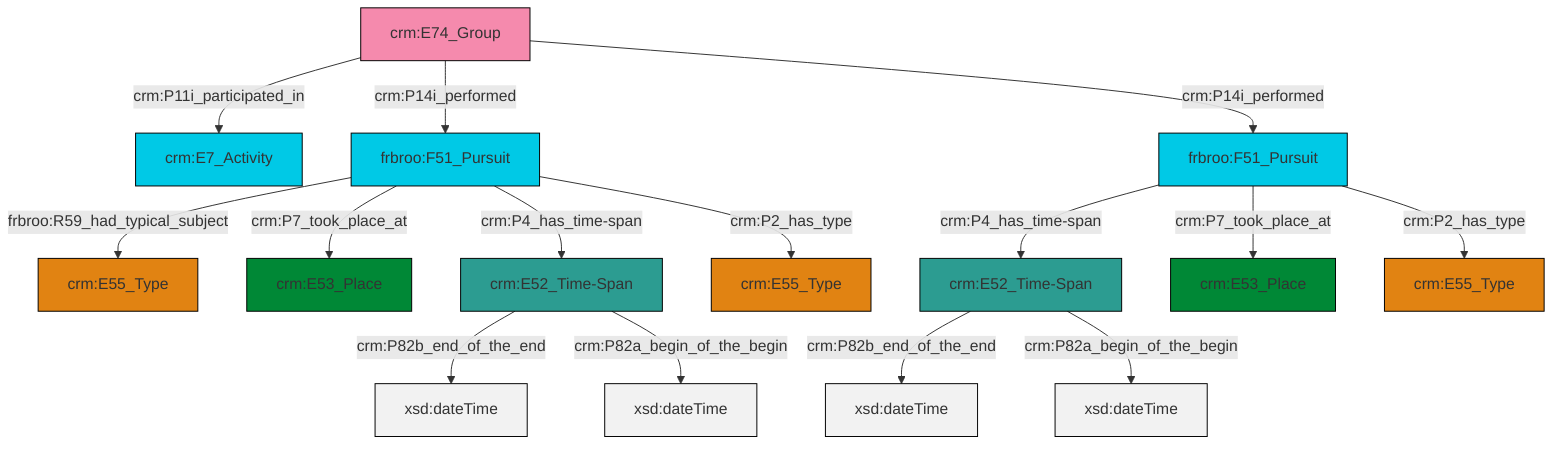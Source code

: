 graph TD
classDef Literal fill:#f2f2f2,stroke:#000000;
classDef CRM_Entity fill:#FFFFFF,stroke:#000000;
classDef Temporal_Entity fill:#00C9E6, stroke:#000000;
classDef Type fill:#E18312, stroke:#000000;
classDef Time-Span fill:#2C9C91, stroke:#000000;
classDef Appellation fill:#FFEB7F, stroke:#000000;
classDef Place fill:#008836, stroke:#000000;
classDef Persistent_Item fill:#B266B2, stroke:#000000;
classDef Conceptual_Object fill:#FFD700, stroke:#000000;
classDef Physical_Thing fill:#D2B48C, stroke:#000000;
classDef Actor fill:#f58aad, stroke:#000000;
classDef PC_Classes fill:#4ce600, stroke:#000000;
classDef Multi fill:#cccccc,stroke:#000000;

0["crm:E52_Time-Span"]:::Time-Span -->|crm:P82b_end_of_the_end| 1[xsd:dateTime]:::Literal
2["frbroo:F51_Pursuit"]:::Temporal_Entity -->|crm:P4_has_time-span| 0["crm:E52_Time-Span"]:::Time-Span
3["frbroo:F51_Pursuit"]:::Temporal_Entity -->|frbroo:R59_had_typical_subject| 4["crm:E55_Type"]:::Type
3["frbroo:F51_Pursuit"]:::Temporal_Entity -->|crm:P7_took_place_at| 5["crm:E53_Place"]:::Place
0["crm:E52_Time-Span"]:::Time-Span -->|crm:P82a_begin_of_the_begin| 7[xsd:dateTime]:::Literal
3["frbroo:F51_Pursuit"]:::Temporal_Entity -->|crm:P4_has_time-span| 8["crm:E52_Time-Span"]:::Time-Span
3["frbroo:F51_Pursuit"]:::Temporal_Entity -->|crm:P2_has_type| 9["crm:E55_Type"]:::Type
8["crm:E52_Time-Span"]:::Time-Span -->|crm:P82b_end_of_the_end| 11[xsd:dateTime]:::Literal
17["crm:E74_Group"]:::Actor -->|crm:P11i_participated_in| 20["crm:E7_Activity"]:::Temporal_Entity
2["frbroo:F51_Pursuit"]:::Temporal_Entity -->|crm:P7_took_place_at| 15["crm:E53_Place"]:::Place
8["crm:E52_Time-Span"]:::Time-Span -->|crm:P82a_begin_of_the_begin| 21[xsd:dateTime]:::Literal
17["crm:E74_Group"]:::Actor -->|crm:P14i_performed| 3["frbroo:F51_Pursuit"]:::Temporal_Entity
2["frbroo:F51_Pursuit"]:::Temporal_Entity -->|crm:P2_has_type| 13["crm:E55_Type"]:::Type
17["crm:E74_Group"]:::Actor -->|crm:P14i_performed| 2["frbroo:F51_Pursuit"]:::Temporal_Entity